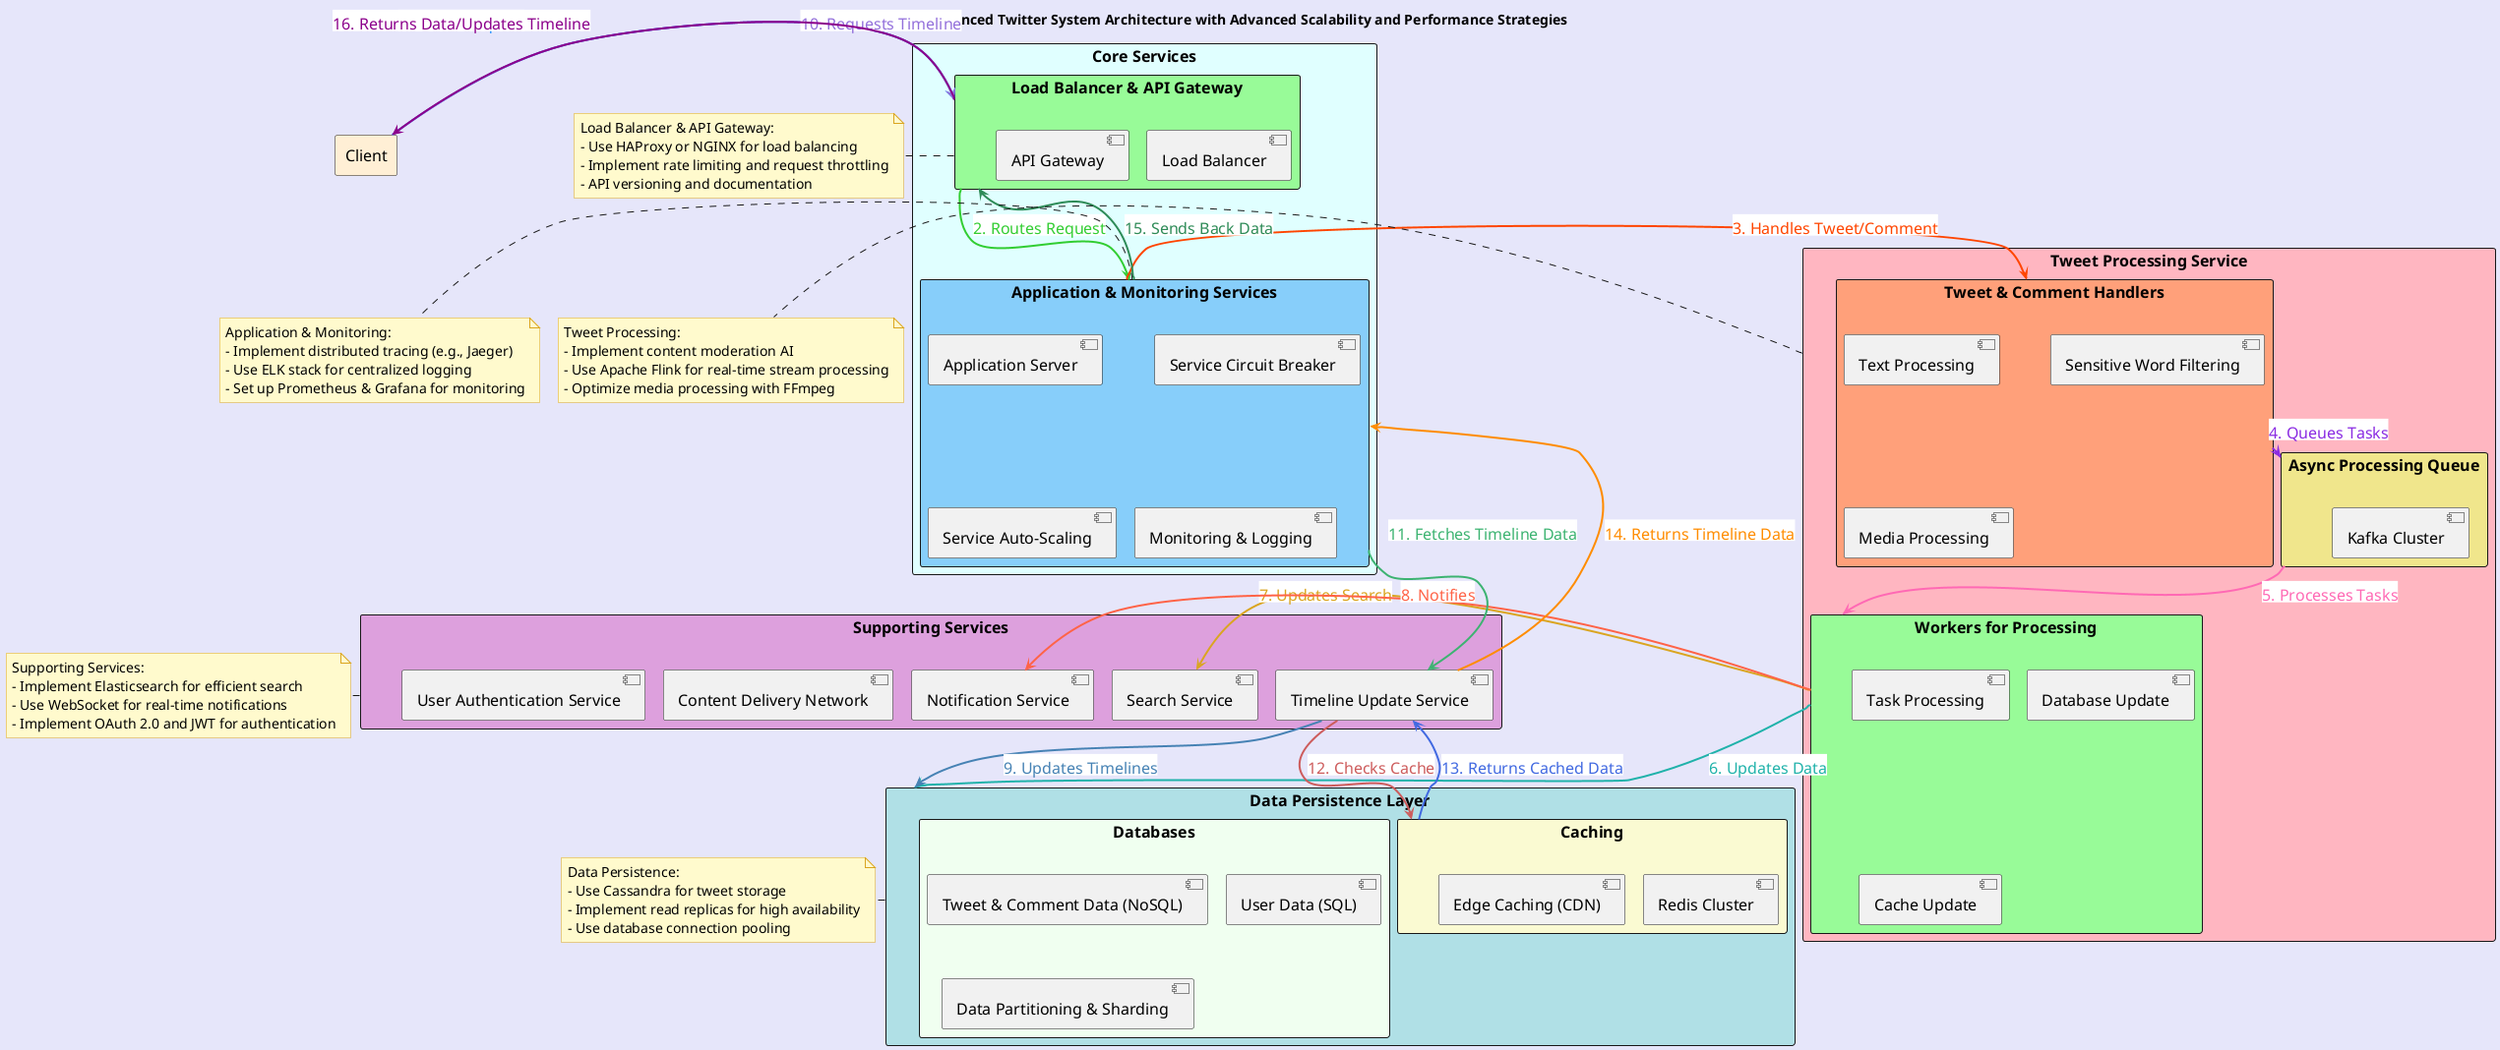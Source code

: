 @startuml

!pragma layout smetana
skinparam backgroundColor #E6E6FA
skinparam defaultFontName "Arial"
skinparam defaultFontSize 16
skinparam note {
  BackgroundColor #FFFACD
  BorderColor #DAA520
  FontSize 14
  FontName "Arial"
}

allowmixing

title Enhanced Twitter System Architecture with Advanced Scalability and Performance Strategies

rectangle "Client" as Client #FFEFD5

rectangle "Core Services" as Core #E0FFFF {
    rectangle "Load Balancer & API Gateway" as LBAG #98FB98 {
        component "Load Balancer" as LB
        component "API Gateway" as AG
    }
    rectangle "Application & Monitoring Services" as AMS #87CEFA {
        component "Application Server" as AS
        component "Service Circuit Breaker" as SCB
        component "Service Auto-Scaling" as SAS
        component "Monitoring & Logging" as ML
    }
}

rectangle "Tweet Processing Service" as TPS #FFB6C1 {
    rectangle "Tweet & Comment Handlers" as TCH #FFA07A {
        component "Text Processing" as TP
        component "Sensitive Word Filtering" as SWF
        component "Media Processing" as MP
    }
    rectangle "Async Processing Queue" as APQ #F0E68C {
        component "Kafka Cluster" as KC
    }
    rectangle "Workers for Processing" as Workers #98FB98 {
        component "Task Processing" as TProc
        component "Database Update" as DBU
        component "Cache Update" as CU
    }
}

rectangle "Supporting Services" as SS #DDA0DD {
    component "Search Service" as SSrv
    component "Notification Service" as NSrv
    component "Timeline Update Service" as TUS
    component "Content Delivery Network" as CDN
    component "User Authentication Service" as UAS
}

rectangle "Data Persistence Layer" as DPS #B0E0E6 {
    rectangle "Caching" as Cache #FAFAD2 {
        component "Redis Cluster" as RC
        component "Edge Caching (CDN)" as EC
    }
    rectangle "Databases" as DB #F0FFF0 {
        component "Tweet & Comment Data (NoSQL)" as TCD
        component "User Data (SQL)" as UD
        component "Data Partitioning & Sharding" as DPSH
    }
}

Client -[#1E90FF,thickness=2]down-> LBAG : <back:#FFFFFF><color:#1E90FF>1. Sends Request</color></back>
LBAG -[#32CD32,thickness=2]down-> AMS : <back:#FFFFFF><color:#32CD32>2. Routes Request</color></back>
AMS -[#FF4500,thickness=2]right-> TCH : <back:#FFFFFF><color:#FF4500>3. Handles Tweet/Comment</color></back>
TCH -[#8A2BE2,thickness=2]down-> APQ : <back:#FFFFFF><color:#8A2BE2>4. Queues Tasks</color></back>
APQ -[#FF69B4,thickness=2]down-> Workers : <back:#FFFFFF><color:#FF69B4>5. Processes Tasks</color></back>
Workers -[#20B2AA,thickness=2]down-> DPS : <back:#FFFFFF><color:#20B2AA>6. Updates Data</color></back>
Workers -[#DAA520,thickness=2]left-> SSrv : <back:#FFFFFF><color:#DAA520>7. Updates Search</color></back>
Workers -[#FF6347,thickness=2]left-> NSrv : <back:#FFFFFF><color:#FF6347>8. Notifies</color></back>
TUS -[#4682B4,thickness=2]down-> DPS : <back:#FFFFFF><color:#4682B4>9. Updates Timelines</color></back>
Client -[#9370DB,thickness=2]left-> LBAG : <back:#FFFFFF><color:#9370DB>10. Requests Timeline</color></back>
AMS -[#3CB371,thickness=2]down-> TUS : <back:#FFFFFF><color:#3CB371>11. Fetches Timeline Data</color></back>
TUS -[#CD5C5C,thickness=2]left-> Cache : <back:#FFFFFF><color:#CD5C5C>12. Checks Cache</color></back>
Cache -[#4169E1,thickness=2]down-> TUS : <back:#FFFFFF><color:#4169E1>13. Returns Cached Data</color></back>
TUS -[#FF8C00,thickness=2]up-> AMS : <back:#FFFFFF><color:#FF8C00>14. Returns Timeline Data</color></back>
AMS -[#2E8B57,thickness=2]up-> LBAG : <back:#FFFFFF><color:#2E8B57>15. Sends Back Data</color></back>
LBAG -[#8B008B,thickness=2]up-> Client : <back:#FFFFFF><color:#8B008B>16. Returns Data/Updates Timeline</color></back>

note right of LBAG
  Load Balancer & API Gateway:
  - Use HAProxy or NGINX for load balancing
  - Implement rate limiting and request throttling
  - API versioning and documentation
end note

note right of AMS
  Application & Monitoring:
  - Implement distributed tracing (e.g., Jaeger)
  - Use ELK stack for centralized logging
  - Set up Prometheus & Grafana for monitoring
end note

note right of TPS
  Tweet Processing:
  - Implement content moderation AI
  - Use Apache Flink for real-time stream processing
  - Optimize media processing with FFmpeg
end note

note right of SS
  Supporting Services:
  - Implement Elasticsearch for efficient search
  - Use WebSocket for real-time notifications
  - Implement OAuth 2.0 and JWT for authentication
end note

note right of DPS
  Data Persistence:
  - Use Cassandra for tweet storage
  - Implement read replicas for high availability
  - Use database connection pooling
end note

@enduml